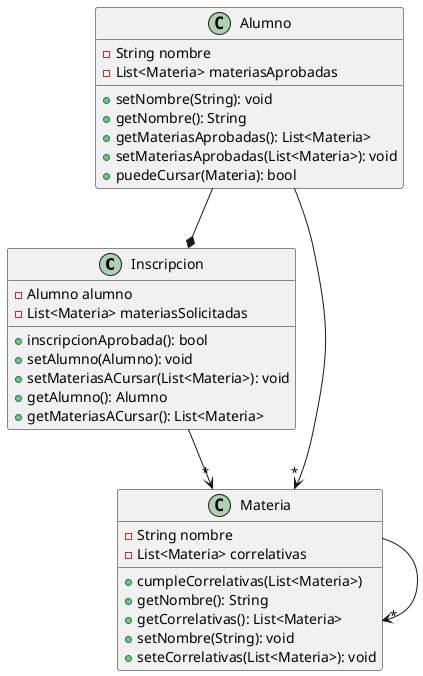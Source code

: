 @startuml
'https://plantuml.com/class-diagram

class Inscripcion
class Alumno
class Materia


Alumno --* Inscripcion
Alumno -->"*" Materia
Materia -->"*" Materia
Inscripcion -->"*" Materia

class Alumno {
-String nombre
-List<Materia> materiasAprobadas
+ setNombre(String): void
+ getNombre(): String
+ getMateriasAprobadas(): List<Materia>
+ setMateriasAprobadas(List<Materia>): void
+ puedeCursar(Materia): bool
}
class Inscripcion {
-Alumno alumno
-List<Materia> materiasSolicitadas
+inscripcionAprobada(): bool
+setAlumno(Alumno): void
+setMateriasACursar(List<Materia>): void
+getAlumno(): Alumno
+getMateriasACursar(): List<Materia>
}
class Materia {
-String nombre
-List<Materia> correlativas
+cumpleCorrelativas(List<Materia>)
+getNombre(): String
+getCorrelativas(): List<Materia>
+setNombre(String): void
+seteCorrelativas(List<Materia>): void
}

@enduml